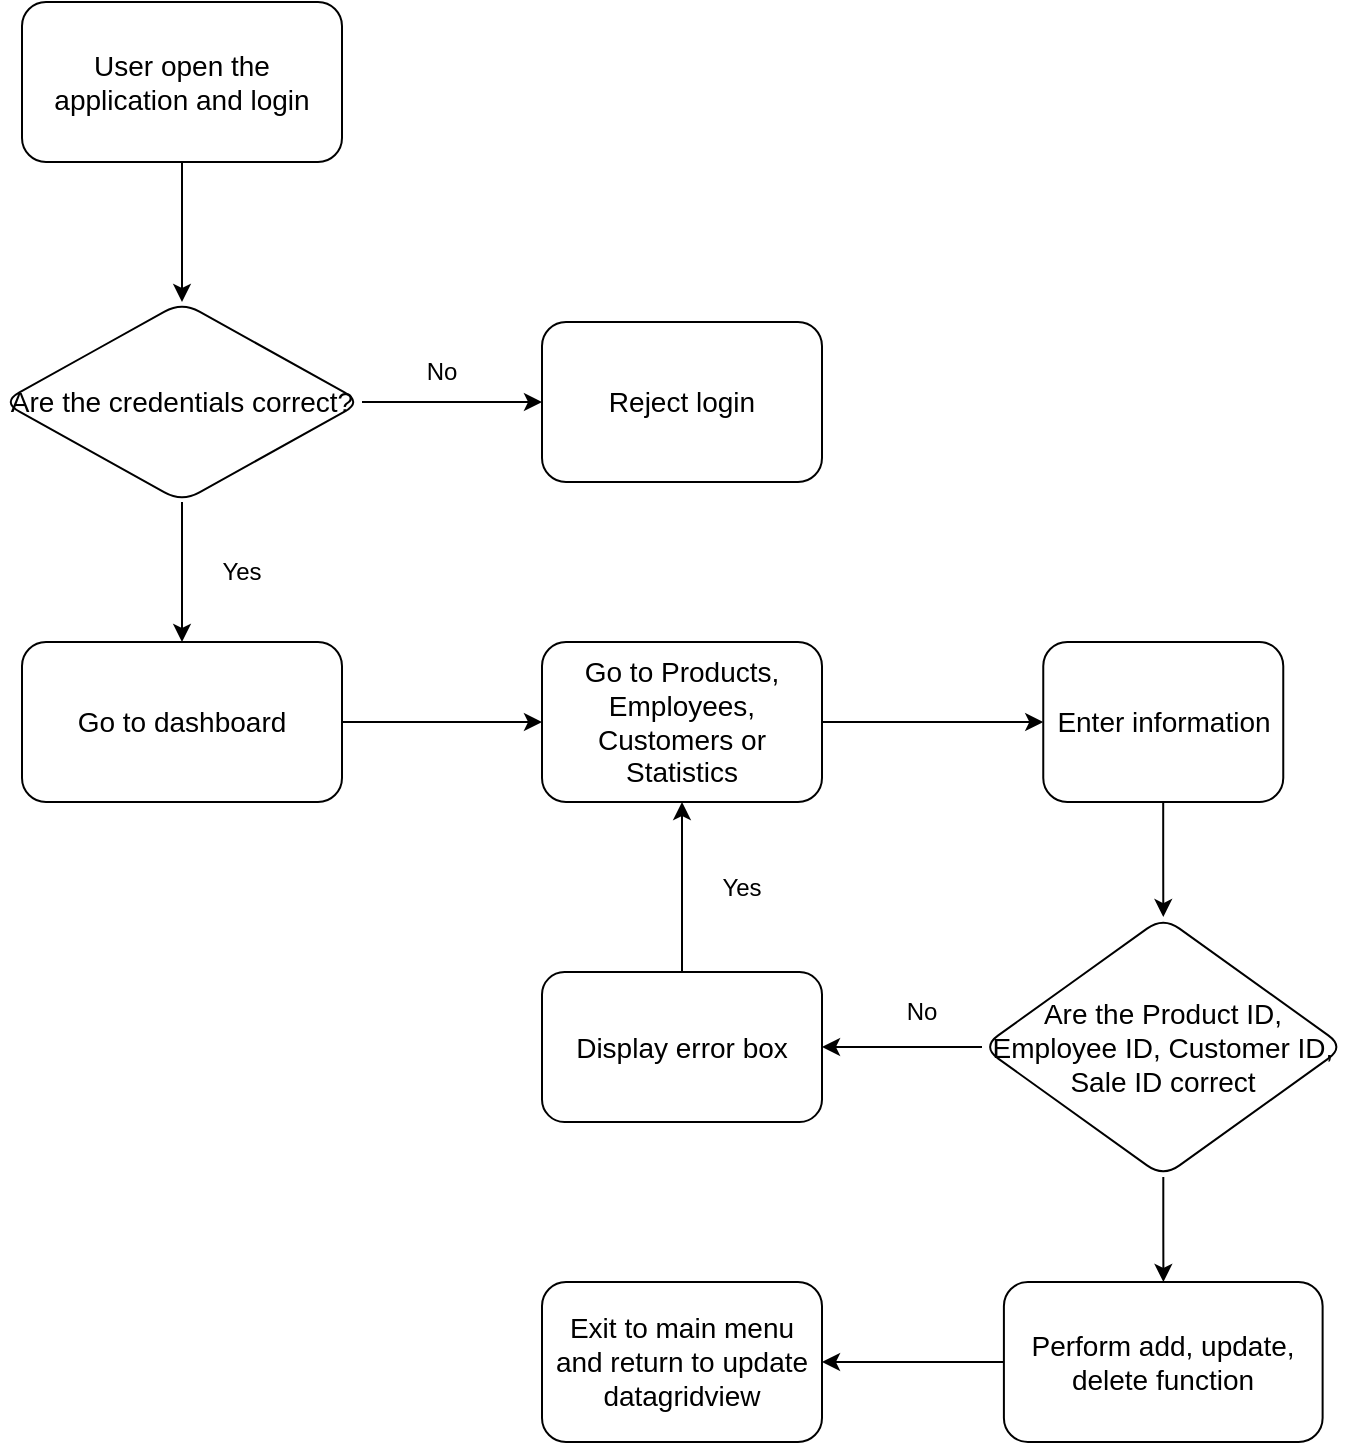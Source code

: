 <mxfile version="25.0.3">
  <diagram name="Page-1" id="dGUByay9MgUqGsEB4NwG">
    <mxGraphModel dx="1339" dy="815" grid="1" gridSize="10" guides="1" tooltips="1" connect="1" arrows="1" fold="1" page="1" pageScale="1" pageWidth="850" pageHeight="1100" math="0" shadow="0">
      <root>
        <mxCell id="0" />
        <mxCell id="1" parent="0" />
        <mxCell id="lyA1fKI-bNgzmMvVJLc6-4" value="" style="edgeStyle=orthogonalEdgeStyle;rounded=0;orthogonalLoop=1;jettySize=auto;html=1;" edge="1" parent="1" source="lyA1fKI-bNgzmMvVJLc6-2" target="lyA1fKI-bNgzmMvVJLc6-3">
          <mxGeometry relative="1" as="geometry" />
        </mxCell>
        <mxCell id="lyA1fKI-bNgzmMvVJLc6-2" value="&lt;font style=&quot;font-size: 14px;&quot;&gt;User open the application and login&lt;/font&gt;" style="rounded=1;whiteSpace=wrap;html=1;" vertex="1" parent="1">
          <mxGeometry x="160" y="200" width="160" height="80" as="geometry" />
        </mxCell>
        <mxCell id="lyA1fKI-bNgzmMvVJLc6-8" value="" style="edgeStyle=orthogonalEdgeStyle;rounded=0;orthogonalLoop=1;jettySize=auto;html=1;" edge="1" parent="1" source="lyA1fKI-bNgzmMvVJLc6-3" target="lyA1fKI-bNgzmMvVJLc6-7">
          <mxGeometry relative="1" as="geometry" />
        </mxCell>
        <mxCell id="lyA1fKI-bNgzmMvVJLc6-11" value="" style="edgeStyle=orthogonalEdgeStyle;rounded=0;orthogonalLoop=1;jettySize=auto;html=1;" edge="1" parent="1" source="lyA1fKI-bNgzmMvVJLc6-3" target="lyA1fKI-bNgzmMvVJLc6-10">
          <mxGeometry relative="1" as="geometry" />
        </mxCell>
        <mxCell id="lyA1fKI-bNgzmMvVJLc6-3" value="&lt;font style=&quot;font-size: 14px;&quot;&gt;Are the credentials correct?&lt;/font&gt;" style="rhombus;whiteSpace=wrap;html=1;rounded=1;" vertex="1" parent="1">
          <mxGeometry x="150" y="350" width="180" height="100" as="geometry" />
        </mxCell>
        <mxCell id="lyA1fKI-bNgzmMvVJLc6-7" value="&lt;font style=&quot;font-size: 14px;&quot;&gt;Reject login&lt;/font&gt;" style="rounded=1;whiteSpace=wrap;html=1;" vertex="1" parent="1">
          <mxGeometry x="420" y="360" width="140" height="80" as="geometry" />
        </mxCell>
        <mxCell id="lyA1fKI-bNgzmMvVJLc6-9" value="No" style="text;html=1;align=center;verticalAlign=middle;whiteSpace=wrap;rounded=0;" vertex="1" parent="1">
          <mxGeometry x="340" y="370" width="60" height="30" as="geometry" />
        </mxCell>
        <mxCell id="lyA1fKI-bNgzmMvVJLc6-15" value="" style="edgeStyle=orthogonalEdgeStyle;rounded=0;orthogonalLoop=1;jettySize=auto;html=1;" edge="1" parent="1" source="lyA1fKI-bNgzmMvVJLc6-10" target="lyA1fKI-bNgzmMvVJLc6-14">
          <mxGeometry relative="1" as="geometry" />
        </mxCell>
        <mxCell id="lyA1fKI-bNgzmMvVJLc6-10" value="&lt;font style=&quot;font-size: 14px;&quot;&gt;Go to dashboard&lt;/font&gt;" style="whiteSpace=wrap;html=1;rounded=1;" vertex="1" parent="1">
          <mxGeometry x="160" y="520" width="160" height="80" as="geometry" />
        </mxCell>
        <mxCell id="lyA1fKI-bNgzmMvVJLc6-12" value="Yes" style="text;html=1;align=center;verticalAlign=middle;whiteSpace=wrap;rounded=0;" vertex="1" parent="1">
          <mxGeometry x="240" y="470" width="60" height="30" as="geometry" />
        </mxCell>
        <mxCell id="lyA1fKI-bNgzmMvVJLc6-17" value="" style="edgeStyle=orthogonalEdgeStyle;rounded=0;orthogonalLoop=1;jettySize=auto;html=1;" edge="1" parent="1" source="lyA1fKI-bNgzmMvVJLc6-14" target="lyA1fKI-bNgzmMvVJLc6-16">
          <mxGeometry relative="1" as="geometry" />
        </mxCell>
        <mxCell id="lyA1fKI-bNgzmMvVJLc6-14" value="&lt;font style=&quot;font-size: 14px;&quot;&gt;Go to Products, Employees, Customers or Statistics&lt;/font&gt;" style="whiteSpace=wrap;html=1;rounded=1;" vertex="1" parent="1">
          <mxGeometry x="420" y="520" width="140" height="80" as="geometry" />
        </mxCell>
        <mxCell id="lyA1fKI-bNgzmMvVJLc6-21" value="" style="edgeStyle=orthogonalEdgeStyle;rounded=0;orthogonalLoop=1;jettySize=auto;html=1;" edge="1" parent="1" source="lyA1fKI-bNgzmMvVJLc6-16" target="lyA1fKI-bNgzmMvVJLc6-20">
          <mxGeometry relative="1" as="geometry" />
        </mxCell>
        <mxCell id="lyA1fKI-bNgzmMvVJLc6-16" value="&lt;font style=&quot;font-size: 14px;&quot;&gt;Enter information&lt;/font&gt;" style="whiteSpace=wrap;html=1;rounded=1;" vertex="1" parent="1">
          <mxGeometry x="670.63" y="520" width="120" height="80" as="geometry" />
        </mxCell>
        <mxCell id="lyA1fKI-bNgzmMvVJLc6-23" value="" style="edgeStyle=orthogonalEdgeStyle;rounded=0;orthogonalLoop=1;jettySize=auto;html=1;" edge="1" parent="1" source="lyA1fKI-bNgzmMvVJLc6-20" target="lyA1fKI-bNgzmMvVJLc6-22">
          <mxGeometry relative="1" as="geometry" />
        </mxCell>
        <mxCell id="lyA1fKI-bNgzmMvVJLc6-28" value="" style="edgeStyle=orthogonalEdgeStyle;rounded=0;orthogonalLoop=1;jettySize=auto;html=1;" edge="1" parent="1" source="lyA1fKI-bNgzmMvVJLc6-20" target="lyA1fKI-bNgzmMvVJLc6-27">
          <mxGeometry relative="1" as="geometry" />
        </mxCell>
        <mxCell id="lyA1fKI-bNgzmMvVJLc6-20" value="&lt;font style=&quot;font-size: 14px;&quot;&gt;Are the Product ID, Employee ID, Customer ID, Sale ID correct&lt;/font&gt;" style="rhombus;whiteSpace=wrap;html=1;rounded=1;" vertex="1" parent="1">
          <mxGeometry x="640" y="657.5" width="181.25" height="130" as="geometry" />
        </mxCell>
        <mxCell id="lyA1fKI-bNgzmMvVJLc6-24" value="" style="edgeStyle=orthogonalEdgeStyle;rounded=0;orthogonalLoop=1;jettySize=auto;html=1;" edge="1" parent="1" source="lyA1fKI-bNgzmMvVJLc6-22" target="lyA1fKI-bNgzmMvVJLc6-14">
          <mxGeometry relative="1" as="geometry" />
        </mxCell>
        <mxCell id="lyA1fKI-bNgzmMvVJLc6-22" value="&lt;font style=&quot;font-size: 14px;&quot;&gt;Display error box&lt;/font&gt;" style="whiteSpace=wrap;html=1;rounded=1;" vertex="1" parent="1">
          <mxGeometry x="420" y="685" width="140" height="75" as="geometry" />
        </mxCell>
        <mxCell id="lyA1fKI-bNgzmMvVJLc6-25" value="No" style="text;html=1;align=center;verticalAlign=middle;whiteSpace=wrap;rounded=0;" vertex="1" parent="1">
          <mxGeometry x="580" y="690" width="60" height="30" as="geometry" />
        </mxCell>
        <mxCell id="lyA1fKI-bNgzmMvVJLc6-26" value="Yes" style="text;html=1;align=center;verticalAlign=middle;whiteSpace=wrap;rounded=0;" vertex="1" parent="1">
          <mxGeometry x="490" y="627.5" width="60" height="30" as="geometry" />
        </mxCell>
        <mxCell id="lyA1fKI-bNgzmMvVJLc6-30" value="" style="edgeStyle=orthogonalEdgeStyle;rounded=0;orthogonalLoop=1;jettySize=auto;html=1;" edge="1" parent="1" source="lyA1fKI-bNgzmMvVJLc6-27" target="lyA1fKI-bNgzmMvVJLc6-29">
          <mxGeometry relative="1" as="geometry" />
        </mxCell>
        <mxCell id="lyA1fKI-bNgzmMvVJLc6-27" value="&lt;font style=&quot;font-size: 14px;&quot;&gt;Perform add, update, delete function&lt;/font&gt;" style="whiteSpace=wrap;html=1;rounded=1;" vertex="1" parent="1">
          <mxGeometry x="650.95" y="840" width="159.36" height="80" as="geometry" />
        </mxCell>
        <mxCell id="lyA1fKI-bNgzmMvVJLc6-29" value="&lt;font style=&quot;font-size: 14px;&quot;&gt;Exit to main menu and return to update datagridview&lt;/font&gt;" style="whiteSpace=wrap;html=1;rounded=1;" vertex="1" parent="1">
          <mxGeometry x="420" y="840" width="140" height="80" as="geometry" />
        </mxCell>
      </root>
    </mxGraphModel>
  </diagram>
</mxfile>
